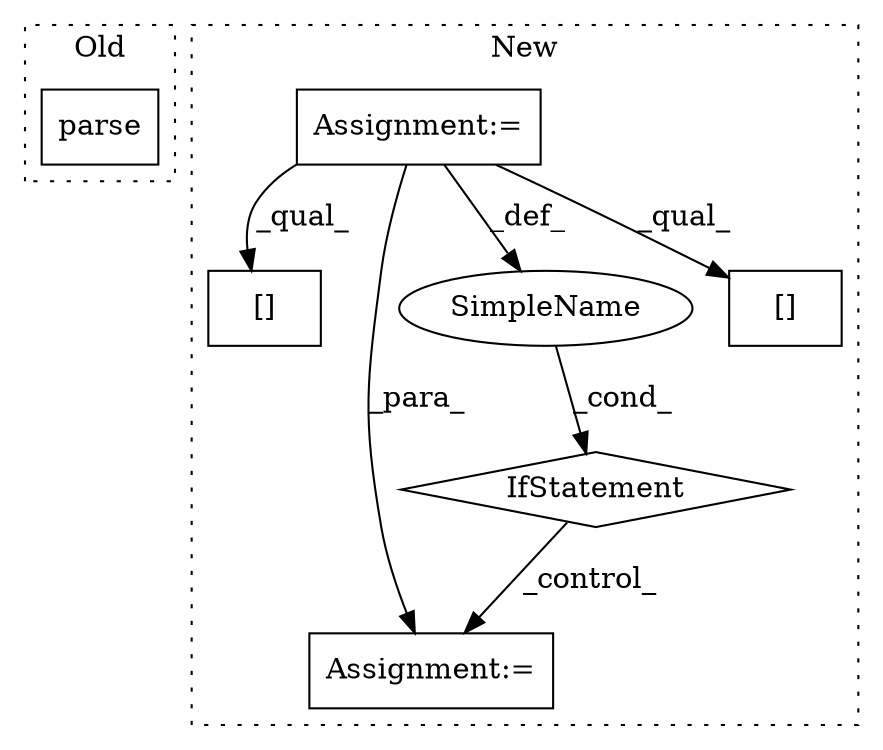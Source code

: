 digraph G {
subgraph cluster0 {
1 [label="parse" a="32" s="1656,1736" l="6,1" shape="box"];
label = "Old";
style="dotted";
}
subgraph cluster1 {
2 [label="[]" a="2" s="3682,3696" l="4,1" shape="box"];
3 [label="Assignment:=" a="7" s="3287" l="1" shape="box"];
4 [label="IfStatement" a="25" s="3322,3339" l="4,2" shape="diamond"];
5 [label="Assignment:=" a="7" s="3408" l="14" shape="box"];
6 [label="SimpleName" a="42" s="" l="" shape="ellipse"];
7 [label="[]" a="2" s="3381,3394" l="4,1" shape="box"];
label = "New";
style="dotted";
}
3 -> 5 [label="_para_"];
3 -> 6 [label="_def_"];
3 -> 7 [label="_qual_"];
3 -> 2 [label="_qual_"];
4 -> 5 [label="_control_"];
6 -> 4 [label="_cond_"];
}